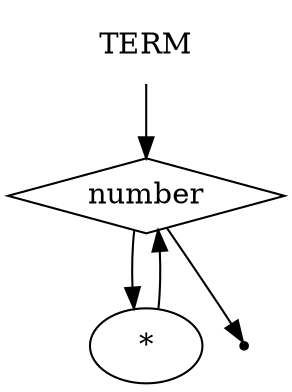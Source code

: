 digraph TERM {
    start [label=TERM shape=plaintext]
    A [label=number shape=diamond]
    B [label="*" shape=oval]
    end [label="" shape=point]
    start -> A
    A -> B
    B -> A
    A -> end
}
